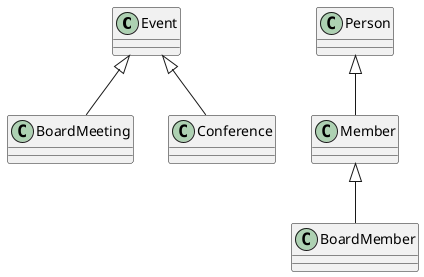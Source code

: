 @startuml
Event <|--BoardMeeting
Event <|--Conference

Person  <|--  Member
Member <|-- BoardMember

@enduml